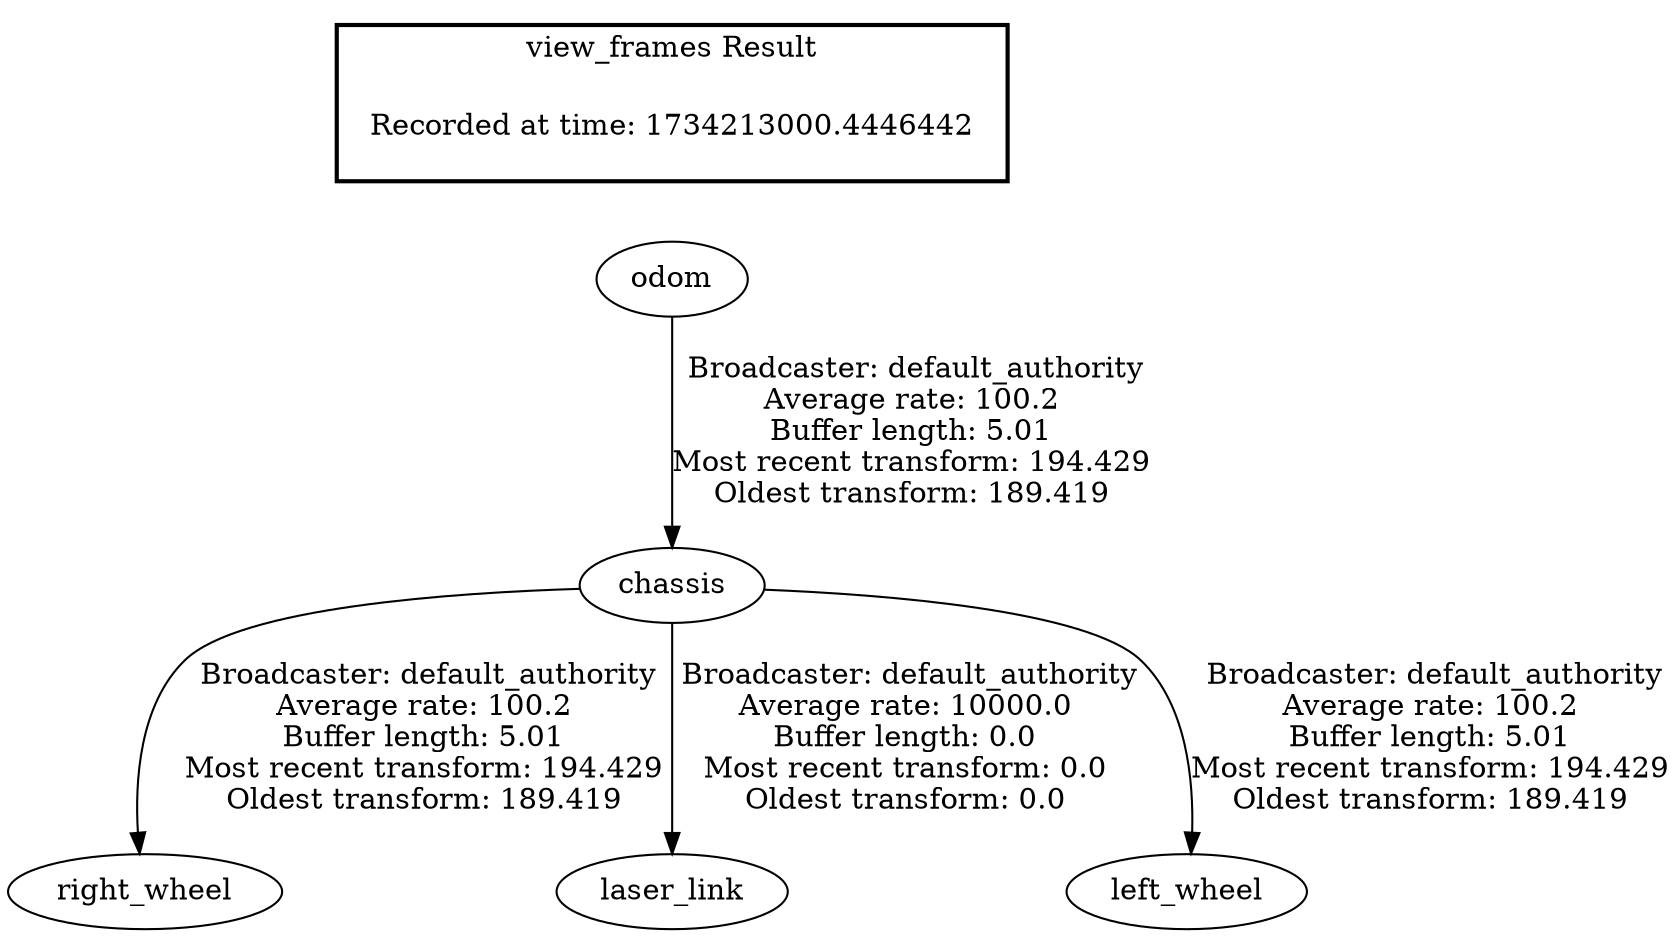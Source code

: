 digraph G {
"chassis" -> "right_wheel"[label=" Broadcaster: default_authority\nAverage rate: 100.2\nBuffer length: 5.01\nMost recent transform: 194.429\nOldest transform: 189.419\n"];
"odom" -> "chassis"[label=" Broadcaster: default_authority\nAverage rate: 100.2\nBuffer length: 5.01\nMost recent transform: 194.429\nOldest transform: 189.419\n"];
"chassis" -> "laser_link"[label=" Broadcaster: default_authority\nAverage rate: 10000.0\nBuffer length: 0.0\nMost recent transform: 0.0\nOldest transform: 0.0\n"];
"chassis" -> "left_wheel"[label=" Broadcaster: default_authority\nAverage rate: 100.2\nBuffer length: 5.01\nMost recent transform: 194.429\nOldest transform: 189.419\n"];
edge [style=invis];
 subgraph cluster_legend { style=bold; color=black; label ="view_frames Result";
"Recorded at time: 1734213000.4446442"[ shape=plaintext ] ;
}->"odom";
}